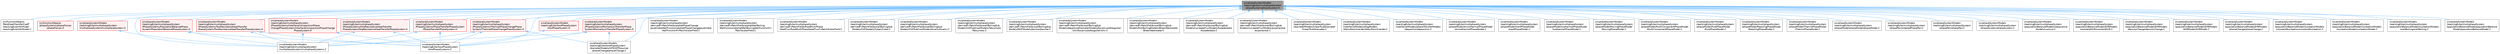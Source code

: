 digraph "src/phaseSystemModels/reactingEuler/multiphaseSystem/phaseSystem/phaseSystem.H"
{
 // LATEX_PDF_SIZE
  bgcolor="transparent";
  edge [fontname=Helvetica,fontsize=10,labelfontname=Helvetica,labelfontsize=10];
  node [fontname=Helvetica,fontsize=10,shape=box,height=0.2,width=0.4];
  Node1 [id="Node000001",label="src/phaseSystemModels\l/reactingEuler/multiphaseSystem\l/phaseSystem/phaseSystem.H",height=0.2,width=0.4,color="gray40", fillcolor="grey60", style="filled", fontcolor="black",tooltip=" "];
  Node1 -> Node2 [id="edge1_Node000001_Node000002",dir="back",color="steelblue1",style="solid",tooltip=" "];
  Node2 [id="Node000002",label="src/functionObjects\l/field/heatTransferCoeff\l/reactingEulerHtcModel\l/reactingEulerHtcModel.C",height=0.2,width=0.4,color="grey40", fillcolor="white", style="filled",URL="$reactingEulerHtcModel_8C.html",tooltip=" "];
  Node1 -> Node3 [id="edge2_Node000001_Node000003",dir="back",color="steelblue1",style="solid",tooltip=" "];
  Node3 [id="Node000003",label="src/functionObjects\l/phaseSystems/phaseForces\l/phaseForces.H",height=0.2,width=0.4,color="red", fillcolor="#FFF0F0", style="filled",URL="$phaseForces_8H.html",tooltip=" "];
  Node1 -> Node5 [id="edge3_Node000001_Node000005",dir="back",color="steelblue1",style="solid",tooltip=" "];
  Node5 [id="Node000005",label="src/phaseSystemModels\l/reactingEuler/multiphaseSystem\l/PhaseSystems/InterfaceCompositionPhase\lChangePhaseSystem/InterfaceCompositionPhaseChange\lPhaseSystem.H",height=0.2,width=0.4,color="red", fillcolor="#FFF0F0", style="filled",URL="$InterfaceCompositionPhaseChangePhaseSystem_8H.html",tooltip=" "];
  Node5 -> Node7 [id="edge4_Node000005_Node000007",dir="back",color="steelblue1",style="solid",tooltip=" "];
  Node7 [id="Node000007",label="src/phaseSystemModels\l/reactingEuler/multiphaseSystem\l/multiphaseSystem/multiphaseSystems.C",height=0.2,width=0.4,color="grey40", fillcolor="white", style="filled",URL="$reactingEuler_2multiphaseSystem_2multiphaseSystem_2multiphaseSystems_8C.html",tooltip=" "];
  Node5 -> Node8 [id="edge5_Node000005_Node000008",dir="back",color="steelblue1",style="solid",tooltip=" "];
  Node8 [id="Node000008",label="src/phaseSystemModels\l/reactingEuler/twoPhaseSystem\l/twoPhaseSystems.C",height=0.2,width=0.4,color="grey40", fillcolor="white", style="filled",URL="$twoPhaseSystems_8C.html",tooltip=" "];
  Node1 -> Node9 [id="edge6_Node000001_Node000009",dir="back",color="steelblue1",style="solid",tooltip=" "];
  Node9 [id="Node000009",label="src/phaseSystemModels\l/reactingEuler/multiphaseSystem\l/PhaseSystems/MomentumTransferPhase\lSystem/MomentumTransferPhaseSystem.H",height=0.2,width=0.4,color="red", fillcolor="#FFF0F0", style="filled",URL="$MomentumTransferPhaseSystem_8H.html",tooltip=" "];
  Node9 -> Node7 [id="edge7_Node000009_Node000007",dir="back",color="steelblue1",style="solid",tooltip=" "];
  Node9 -> Node11 [id="edge8_Node000009_Node000011",dir="back",color="steelblue1",style="solid",tooltip=" "];
  Node11 [id="Node000011",label="src/phaseSystemModels\l/reactingEuler/twoPhaseSystem\l/diameterModels/IATE/IATEsources\l/phaseChange/phaseChange.C",height=0.2,width=0.4,color="grey40", fillcolor="white", style="filled",URL="$twoPhaseSystem_2diameterModels_2IATE_2IATEsources_2phaseChange_2phaseChange_8C.html",tooltip=" "];
  Node9 -> Node8 [id="edge9_Node000009_Node000008",dir="back",color="steelblue1",style="solid",tooltip=" "];
  Node1 -> Node12 [id="edge10_Node000001_Node000012",dir="back",color="steelblue1",style="solid",tooltip=" "];
  Node12 [id="Node000012",label="src/phaseSystemModels\l/reactingEuler/multiphaseSystem\l/PhaseSystems/OneResistanceHeatTransfer\lPhaseSystem/OneResistanceHeatTransferPhaseSystem.H",height=0.2,width=0.4,color="red", fillcolor="#FFF0F0", style="filled",URL="$OneResistanceHeatTransferPhaseSystem_8H.html",tooltip=" "];
  Node12 -> Node7 [id="edge11_Node000012_Node000007",dir="back",color="steelblue1",style="solid",tooltip=" "];
  Node12 -> Node8 [id="edge12_Node000012_Node000008",dir="back",color="steelblue1",style="solid",tooltip=" "];
  Node1 -> Node14 [id="edge13_Node000001_Node000014",dir="back",color="steelblue1",style="solid",tooltip=" "];
  Node14 [id="Node000014",label="src/phaseSystemModels\l/reactingEuler/multiphaseSystem\l/PhaseSystems/PhaseTransferPhaseSystem\l/PhaseTransferPhaseSystem.H",height=0.2,width=0.4,color="red", fillcolor="#FFF0F0", style="filled",URL="$PhaseTransferPhaseSystem_8H.html",tooltip=" "];
  Node14 -> Node7 [id="edge14_Node000014_Node000007",dir="back",color="steelblue1",style="solid",tooltip=" "];
  Node14 -> Node8 [id="edge15_Node000014_Node000008",dir="back",color="steelblue1",style="solid",tooltip=" "];
  Node1 -> Node16 [id="edge16_Node000001_Node000016",dir="back",color="steelblue1",style="solid",tooltip=" "];
  Node16 [id="Node000016",label="src/phaseSystemModels\l/reactingEuler/multiphaseSystem\l/PhaseSystems/PopulationBalancePhase\lSystem/PopulationBalancePhaseSystem.H",height=0.2,width=0.4,color="red", fillcolor="#FFF0F0", style="filled",URL="$PopulationBalancePhaseSystem_8H.html",tooltip=" "];
  Node16 -> Node7 [id="edge17_Node000016_Node000007",dir="back",color="steelblue1",style="solid",tooltip=" "];
  Node16 -> Node8 [id="edge18_Node000016_Node000008",dir="back",color="steelblue1",style="solid",tooltip=" "];
  Node1 -> Node18 [id="edge19_Node000001_Node000018",dir="back",color="steelblue1",style="solid",tooltip=" "];
  Node18 [id="Node000018",label="src/phaseSystemModels\l/reactingEuler/multiphaseSystem\l/PhaseSystems/ThermalPhaseChangePhase\lSystem/ThermalPhaseChangePhaseSystem.H",height=0.2,width=0.4,color="red", fillcolor="#FFF0F0", style="filled",URL="$ThermalPhaseChangePhaseSystem_8H.html",tooltip=" "];
  Node18 -> Node7 [id="edge20_Node000018_Node000007",dir="back",color="steelblue1",style="solid",tooltip=" "];
  Node18 -> Node11 [id="edge21_Node000018_Node000011",dir="back",color="steelblue1",style="solid",tooltip=" "];
  Node18 -> Node8 [id="edge22_Node000018_Node000008",dir="back",color="steelblue1",style="solid",tooltip=" "];
  Node1 -> Node20 [id="edge23_Node000001_Node000020",dir="back",color="steelblue1",style="solid",tooltip=" "];
  Node20 [id="Node000020",label="src/phaseSystemModels\l/reactingEuler/multiphaseSystem\l/PhaseSystems/TwoResistanceHeatTransfer\lPhaseSystem/TwoResistanceHeatTransferPhaseSystem.H",height=0.2,width=0.4,color="red", fillcolor="#FFF0F0", style="filled",URL="$TwoResistanceHeatTransferPhaseSystem_8H.html",tooltip=" "];
  Node20 -> Node7 [id="edge24_Node000020_Node000007",dir="back",color="steelblue1",style="solid",tooltip=" "];
  Node20 -> Node8 [id="edge25_Node000020_Node000008",dir="back",color="steelblue1",style="solid",tooltip=" "];
  Node1 -> Node22 [id="edge26_Node000001_Node000022",dir="back",color="steelblue1",style="solid",tooltip=" "];
  Node22 [id="Node000022",label="src/phaseSystemModels\l/reactingEuler/multiphaseSystem\l/derivedFvPatchFields/alphatPhaseChange\lJayatillekeWallFunction/alphatPhaseChangeJayatilleke\lWallFunctionFvPatchScalarField.C",height=0.2,width=0.4,color="grey40", fillcolor="white", style="filled",URL="$alphatPhaseChangeJayatillekeWallFunctionFvPatchScalarField_8C.html",tooltip=" "];
  Node1 -> Node23 [id="edge27_Node000001_Node000023",dir="back",color="steelblue1",style="solid",tooltip=" "];
  Node23 [id="Node000023",label="src/phaseSystemModels\l/reactingEuler/multiphaseSystem\l/derivedFvPatchFields/alphatWallBoiling\lWallFunction/alphatWallBoilingWallFunctionFv\lPatchScalarField.C",height=0.2,width=0.4,color="grey40", fillcolor="white", style="filled",URL="$alphatWallBoilingWallFunctionFvPatchScalarField_8C.html",tooltip=" "];
  Node1 -> Node24 [id="edge28_Node000001_Node000024",dir="back",color="steelblue1",style="solid",tooltip=" "];
  Node24 [id="Node000024",label="src/phaseSystemModels\l/reactingEuler/multiphaseSystem\l/derivedFvPatchFields/fixedMultiPhase\lHeatFlux/fixedMultiPhaseHeatFluxFvPatchScalarField.C",height=0.2,width=0.4,color="grey40", fillcolor="white", style="filled",URL="$fixedMultiPhaseHeatFluxFvPatchScalarField_8C.html",tooltip=" "];
  Node1 -> Node25 [id="edge29_Node000001_Node000025",dir="back",color="steelblue1",style="solid",tooltip=" "];
  Node25 [id="Node000025",label="src/phaseSystemModels\l/reactingEuler/multiphaseSystem\l/derivedFvPatchFields/wallBoilingSub\lModels/CHFModels/Zuber/Zuber.C",height=0.2,width=0.4,color="grey40", fillcolor="white", style="filled",URL="$Zuber_8C.html",tooltip=" "];
  Node1 -> Node26 [id="edge30_Node000001_Node000026",dir="back",color="steelblue1",style="solid",tooltip=" "];
  Node26 [id="Node000026",label="src/phaseSystemModels\l/reactingEuler/multiphaseSystem\l/derivedFvPatchFields/wallBoilingSub\lModels/CHFSubCoolModels/HuaXu/HuaXu.C",height=0.2,width=0.4,color="grey40", fillcolor="white", style="filled",URL="$HuaXu_8C.html",tooltip=" "];
  Node1 -> Node27 [id="edge31_Node000001_Node000027",dir="back",color="steelblue1",style="solid",tooltip=" "];
  Node27 [id="Node000027",label="src/phaseSystemModels\l/reactingEuler/multiphaseSystem\l/derivedFvPatchFields/wallBoilingSub\lModels/CHFSubCoolModels/Tatsumoto\l/Tatsumoto.C",height=0.2,width=0.4,color="grey40", fillcolor="white", style="filled",URL="$Tatsumoto_8C.html",tooltip=" "];
  Node1 -> Node28 [id="edge32_Node000001_Node000028",dir="back",color="steelblue1",style="solid",tooltip=" "];
  Node28 [id="Node000028",label="src/phaseSystemModels\l/reactingEuler/multiphaseSystem\l/derivedFvPatchFields/wallBoilingSub\lModels/MHFModels/Jeschar/Jeschar.C",height=0.2,width=0.4,color="grey40", fillcolor="white", style="filled",URL="$Jeschar_8C.html",tooltip=" "];
  Node1 -> Node29 [id="edge33_Node000001_Node000029",dir="back",color="steelblue1",style="solid",tooltip=" "];
  Node29 [id="Node000029",label="src/phaseSystemModels\l/reactingEuler/multiphaseSystem\l/derivedFvPatchFields/wallBoilingSub\lModels/departureDiameterModels/Kocamustafaogullari\lIshii/KocamustafaogullariIshii.C",height=0.2,width=0.4,color="grey40", fillcolor="white", style="filled",URL="$KocamustafaogullariIshii_8C.html",tooltip=" "];
  Node1 -> Node30 [id="edge34_Node000001_Node000030",dir="back",color="steelblue1",style="solid",tooltip=" "];
  Node30 [id="Node000030",label="src/phaseSystemModels\l/reactingEuler/multiphaseSystem\l/derivedFvPatchFields/wallBoilingSub\lModels/filmBoilingModels/BreenWestwater\l/BreenWestwater.C",height=0.2,width=0.4,color="grey40", fillcolor="white", style="filled",URL="$BreenWestwater_8C.html",tooltip=" "];
  Node1 -> Node31 [id="edge35_Node000001_Node000031",dir="back",color="steelblue1",style="solid",tooltip=" "];
  Node31 [id="Node000031",label="src/phaseSystemModels\l/reactingEuler/multiphaseSystem\l/derivedFvPatchFields/wallBoilingSub\lModels/nucleateFluxModels/Kutadeladze\l/Kutadeladze.C",height=0.2,width=0.4,color="grey40", fillcolor="white", style="filled",URL="$Kutadeladze_8C.html",tooltip=" "];
  Node1 -> Node32 [id="edge36_Node000001_Node000032",dir="back",color="steelblue1",style="solid",tooltip=" "];
  Node32 [id="Node000032",label="src/phaseSystemModels\l/reactingEuler/multiphaseSystem\l/derivedFvPatchFields/wallBoilingSub\lModels/nucleateFluxModels/exponential\l/exponential.C",height=0.2,width=0.4,color="grey40", fillcolor="white", style="filled",URL="$phaseSystemModels_2reactingEuler_2multiphaseSystem_2derivedFvPatchFields_2wallBoilingSubModels_24d3e56d37d54d6599595fd26ab22dcfd.html",tooltip=" "];
  Node1 -> Node33 [id="edge37_Node000001_Node000033",dir="back",color="steelblue1",style="solid",tooltip=" "];
  Node33 [id="Node000033",label="src/phaseSystemModels\l/reactingEuler/multiphaseSystem\l/diameterModels/linearTsubDiameter\l/linearTsubDiameter.C",height=0.2,width=0.4,color="grey40", fillcolor="white", style="filled",URL="$linearTsubDiameter_8C.html",tooltip=" "];
  Node1 -> Node34 [id="edge38_Node000001_Node000034",dir="back",color="steelblue1",style="solid",tooltip=" "];
  Node34 [id="Node000034",label="src/phaseSystemModels\l/reactingEuler/multiphaseSystem\l/interfacialModels/dragModels\l/AttouFerschneider/AttouFerschneider.C",height=0.2,width=0.4,color="grey40", fillcolor="white", style="filled",URL="$AttouFerschneider_8C.html",tooltip=" "];
  Node1 -> Node35 [id="edge39_Node000001_Node000035",dir="back",color="steelblue1",style="solid",tooltip=" "];
  Node35 [id="Node000035",label="src/phaseSystemModels\l/reactingEuler/multiphaseSystem\l/interfacialModels/phaseTransferModels\l/deposition/deposition.C",height=0.2,width=0.4,color="grey40", fillcolor="white", style="filled",URL="$deposition_8C.html",tooltip=" "];
  Node1 -> Node36 [id="edge40_Node000001_Node000036",dir="back",color="steelblue1",style="solid",tooltip=" "];
  Node36 [id="Node000036",label="src/phaseSystemModels\l/reactingEuler/multiphaseSystem\l/multiphaseSystem/multiphaseSystem.H",height=0.2,width=0.4,color="red", fillcolor="#FFF0F0", style="filled",URL="$reactingEuler_2multiphaseSystem_2multiphaseSystem_2multiphaseSystem_8H.html",tooltip=" "];
  Node36 -> Node7 [id="edge41_Node000036_Node000007",dir="back",color="steelblue1",style="solid",tooltip=" "];
  Node1 -> Node7 [id="edge42_Node000001_Node000007",dir="back",color="steelblue1",style="solid",tooltip=" "];
  Node1 -> Node39 [id="edge43_Node000001_Node000039",dir="back",color="steelblue1",style="solid",tooltip=" "];
  Node39 [id="Node000039",label="src/phaseSystemModels\l/reactingEuler/multiphaseSystem\l/phaseModel/AnisothermalPhaseModel\l/AnisothermalPhaseModel.C",height=0.2,width=0.4,color="grey40", fillcolor="white", style="filled",URL="$AnisothermalPhaseModel_8C.html",tooltip=" "];
  Node1 -> Node40 [id="edge44_Node000001_Node000040",dir="back",color="steelblue1",style="solid",tooltip=" "];
  Node40 [id="Node000040",label="src/phaseSystemModels\l/reactingEuler/multiphaseSystem\l/phaseModel/InertPhaseModel\l/InertPhaseModel.C",height=0.2,width=0.4,color="grey40", fillcolor="white", style="filled",URL="$InertPhaseModel_8C.html",tooltip=" "];
  Node1 -> Node41 [id="edge45_Node000001_Node000041",dir="back",color="steelblue1",style="solid",tooltip=" "];
  Node41 [id="Node000041",label="src/phaseSystemModels\l/reactingEuler/multiphaseSystem\l/phaseModel/IsothermalPhaseModel\l/IsothermalPhaseModel.C",height=0.2,width=0.4,color="grey40", fillcolor="white", style="filled",URL="$IsothermalPhaseModel_8C.html",tooltip=" "];
  Node1 -> Node42 [id="edge46_Node000001_Node000042",dir="back",color="steelblue1",style="solid",tooltip=" "];
  Node42 [id="Node000042",label="src/phaseSystemModels\l/reactingEuler/multiphaseSystem\l/phaseModel/MovingPhaseModel\l/MovingPhaseModel.C",height=0.2,width=0.4,color="grey40", fillcolor="white", style="filled",URL="$reactingEuler_2multiphaseSystem_2phaseModel_2MovingPhaseModel_2MovingPhaseModel_8C.html",tooltip=" "];
  Node1 -> Node43 [id="edge47_Node000001_Node000043",dir="back",color="steelblue1",style="solid",tooltip=" "];
  Node43 [id="Node000043",label="src/phaseSystemModels\l/reactingEuler/multiphaseSystem\l/phaseModel/MultiComponentPhaseModel\l/MultiComponentPhaseModel.C",height=0.2,width=0.4,color="grey40", fillcolor="white", style="filled",URL="$reactingEuler_2multiphaseSystem_2phaseModel_2MultiComponentPhaseModel_2MultiComponentPhaseModel_8C.html",tooltip=" "];
  Node1 -> Node44 [id="edge48_Node000001_Node000044",dir="back",color="steelblue1",style="solid",tooltip=" "];
  Node44 [id="Node000044",label="src/phaseSystemModels\l/reactingEuler/multiphaseSystem\l/phaseModel/PurePhaseModel\l/PurePhaseModel.C",height=0.2,width=0.4,color="grey40", fillcolor="white", style="filled",URL="$reactingEuler_2multiphaseSystem_2phaseModel_2PurePhaseModel_2PurePhaseModel_8C.html",tooltip=" "];
  Node1 -> Node45 [id="edge49_Node000001_Node000045",dir="back",color="steelblue1",style="solid",tooltip=" "];
  Node45 [id="Node000045",label="src/phaseSystemModels\l/reactingEuler/multiphaseSystem\l/phaseModel/ReactingPhaseModel\l/ReactingPhaseModel.C",height=0.2,width=0.4,color="grey40", fillcolor="white", style="filled",URL="$ReactingPhaseModel_8C.html",tooltip=" "];
  Node1 -> Node46 [id="edge50_Node000001_Node000046",dir="back",color="steelblue1",style="solid",tooltip=" "];
  Node46 [id="Node000046",label="src/phaseSystemModels\l/reactingEuler/multiphaseSystem\l/phaseModel/ThermoPhaseModel\l/ThermoPhaseModel.C",height=0.2,width=0.4,color="grey40", fillcolor="white", style="filled",URL="$ThermoPhaseModel_8C.html",tooltip=" "];
  Node1 -> Node47 [id="edge51_Node000001_Node000047",dir="back",color="steelblue1",style="solid",tooltip=" "];
  Node47 [id="Node000047",label="src/phaseSystemModels\l/reactingEuler/multiphaseSystem\l/phaseModel/phaseModel/phaseModel.C",height=0.2,width=0.4,color="grey40", fillcolor="white", style="filled",URL="$src_2phaseSystemModels_2reactingEuler_2multiphaseSystem_2phaseModel_2phaseModel_2phaseModel_8C.html",tooltip=" "];
  Node1 -> Node48 [id="edge52_Node000001_Node000048",dir="back",color="steelblue1",style="solid",tooltip=" "];
  Node48 [id="Node000048",label="src/phaseSystemModels\l/reactingEuler/multiphaseSystem\l/phasePair/orderedPhasePair.C",height=0.2,width=0.4,color="grey40", fillcolor="white", style="filled",URL="$reactingEuler_2multiphaseSystem_2phasePair_2orderedPhasePair_8C.html",tooltip=" "];
  Node1 -> Node49 [id="edge53_Node000001_Node000049",dir="back",color="steelblue1",style="solid",tooltip=" "];
  Node49 [id="Node000049",label="src/phaseSystemModels\l/reactingEuler/multiphaseSystem\l/phasePair/phasePair.C",height=0.2,width=0.4,color="grey40", fillcolor="white", style="filled",URL="$reactingEuler_2multiphaseSystem_2phasePair_2phasePair_8C.html",tooltip=" "];
  Node1 -> Node50 [id="edge54_Node000001_Node000050",dir="back",color="steelblue1",style="solid",tooltip=" "];
  Node50 [id="Node000050",label="src/phaseSystemModels\l/reactingEuler/multiphaseSystem\l/phaseSystem/phaseSystem.C",height=0.2,width=0.4,color="grey40", fillcolor="white", style="filled",URL="$phaseSystem_8C.html",tooltip=" "];
  Node1 -> Node51 [id="edge55_Node000001_Node000051",dir="back",color="steelblue1",style="solid",tooltip=" "];
  Node51 [id="Node000051",label="src/phaseSystemModels\l/reactingEuler/multiphaseSystem\l/populationBalanceModel/coalescence\lModels/Luo/Luo.C",height=0.2,width=0.4,color="grey40", fillcolor="white", style="filled",URL="$Luo_8C.html",tooltip=" "];
  Node1 -> Node52 [id="edge56_Node000001_Node000052",dir="back",color="steelblue1",style="solid",tooltip=" "];
  Node52 [id="Node000052",label="src/phaseSystemModels\l/reactingEuler/multiphaseSystem\l/populationBalanceModel/driftModels\l/constantDrift/constantDrift.C",height=0.2,width=0.4,color="grey40", fillcolor="white", style="filled",URL="$constantDrift_8C.html",tooltip=" "];
  Node1 -> Node53 [id="edge57_Node000001_Node000053",dir="back",color="steelblue1",style="solid",tooltip=" "];
  Node53 [id="Node000053",label="src/phaseSystemModels\l/reactingEuler/multiphaseSystem\l/populationBalanceModel/driftModels\l/densityChange/densityChange.C",height=0.2,width=0.4,color="grey40", fillcolor="white", style="filled",URL="$densityChange_8C.html",tooltip=" "];
  Node1 -> Node54 [id="edge58_Node000001_Node000054",dir="back",color="steelblue1",style="solid",tooltip=" "];
  Node54 [id="Node000054",label="src/phaseSystemModels\l/reactingEuler/multiphaseSystem\l/populationBalanceModel/driftModels\l/driftModel/driftModel.C",height=0.2,width=0.4,color="grey40", fillcolor="white", style="filled",URL="$driftModel_8C.html",tooltip=" "];
  Node1 -> Node55 [id="edge59_Node000001_Node000055",dir="back",color="steelblue1",style="solid",tooltip=" "];
  Node55 [id="Node000055",label="src/phaseSystemModels\l/reactingEuler/multiphaseSystem\l/populationBalanceModel/driftModels\l/phaseChange/phaseChange.C",height=0.2,width=0.4,color="grey40", fillcolor="white", style="filled",URL="$multiphaseSystem_2populationBalanceModel_2driftModels_2phaseChange_2phaseChange_8C.html",tooltip=" "];
  Node1 -> Node56 [id="edge60_Node000001_Node000056",dir="back",color="steelblue1",style="solid",tooltip=" "];
  Node56 [id="Node000056",label="src/phaseSystemModels\l/reactingEuler/multiphaseSystem\l/populationBalanceModel/nucleationModels\l/constantNucleation/constantNucleation.C",height=0.2,width=0.4,color="grey40", fillcolor="white", style="filled",URL="$constantNucleation_8C.html",tooltip=" "];
  Node1 -> Node57 [id="edge61_Node000001_Node000057",dir="back",color="steelblue1",style="solid",tooltip=" "];
  Node57 [id="Node000057",label="src/phaseSystemModels\l/reactingEuler/multiphaseSystem\l/populationBalanceModel/nucleationModels\l/nucleationModel/nucleationModel.C",height=0.2,width=0.4,color="grey40", fillcolor="white", style="filled",URL="$nucleationModel_8C.html",tooltip=" "];
  Node1 -> Node58 [id="edge62_Node000001_Node000058",dir="back",color="steelblue1",style="solid",tooltip=" "];
  Node58 [id="Node000058",label="src/phaseSystemModels\l/reactingEuler/multiphaseSystem\l/populationBalanceModel/nucleationModels\l/wallBoiling/wallBoiling.C",height=0.2,width=0.4,color="grey40", fillcolor="white", style="filled",URL="$multiphaseSystem_2populationBalanceModel_2nucleationModels_2wallBoiling_2wallBoiling_8C.html",tooltip=" "];
  Node1 -> Node59 [id="edge63_Node000001_Node000059",dir="back",color="steelblue1",style="solid",tooltip=" "];
  Node59 [id="Node000059",label="src/phaseSystemModels\l/reactingEuler/multiphaseSystem\l/populationBalanceModel/populationBalance\lModel/populationBalanceModel.C",height=0.2,width=0.4,color="grey40", fillcolor="white", style="filled",URL="$populationBalanceModel_8C.html",tooltip=" "];
  Node1 -> Node11 [id="edge64_Node000001_Node000011",dir="back",color="steelblue1",style="solid",tooltip=" "];
  Node1 -> Node60 [id="edge65_Node000001_Node000060",dir="back",color="steelblue1",style="solid",tooltip=" "];
  Node60 [id="Node000060",label="src/phaseSystemModels\l/reactingEuler/twoPhaseSystem\l/twoPhaseSystem.H",height=0.2,width=0.4,color="red", fillcolor="#FFF0F0", style="filled",URL="$reactingEuler_2twoPhaseSystem_2twoPhaseSystem_8H.html",tooltip=" "];
  Node60 -> Node8 [id="edge66_Node000060_Node000008",dir="back",color="steelblue1",style="solid",tooltip=" "];
  Node1 -> Node8 [id="edge67_Node000001_Node000008",dir="back",color="steelblue1",style="solid",tooltip=" "];
}
